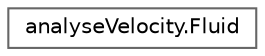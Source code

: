 digraph "Graphical Class Hierarchy"
{
 // LATEX_PDF_SIZE
  bgcolor="transparent";
  edge [fontname=Helvetica,fontsize=10,labelfontname=Helvetica,labelfontsize=10];
  node [fontname=Helvetica,fontsize=10,shape=box,height=0.2,width=0.4];
  rankdir="LR";
  Node0 [id="Node000000",label="analyseVelocity.Fluid",height=0.2,width=0.4,color="grey40", fillcolor="white", style="filled",URL="$classanalyseVelocity_1_1Fluid.html",tooltip=" "];
}
